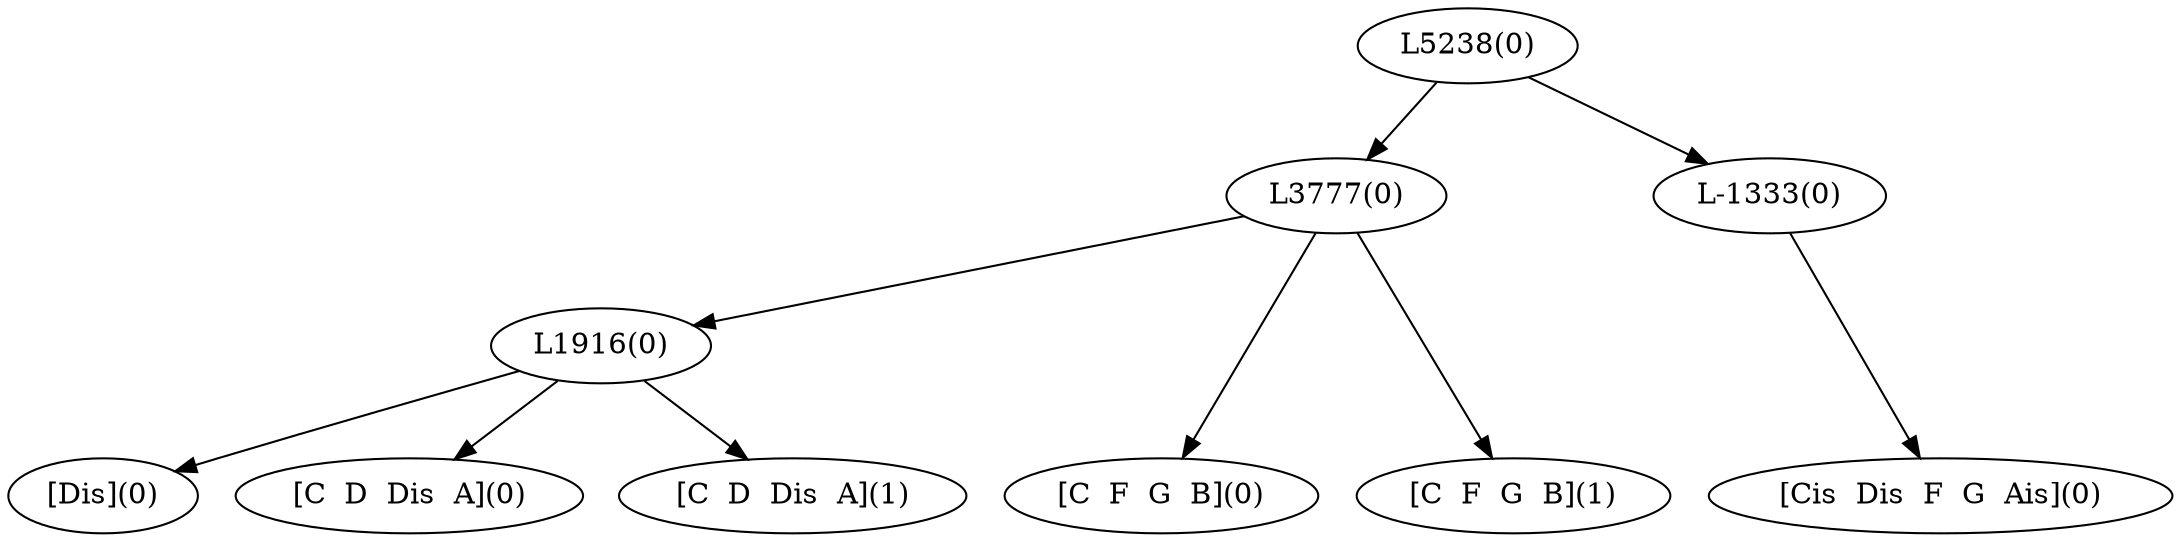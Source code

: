 digraph sample{
"L1916(0)"->"[Dis](0)"
"L1916(0)"->"[C  D  Dis  A](0)"
"L1916(0)"->"[C  D  Dis  A](1)"
"L3777(0)"->"[C  F  G  B](0)"
"L3777(0)"->"L1916(0)"
"L3777(0)"->"[C  F  G  B](1)"
"L-1333(0)"->"[Cis  Dis  F  G  Ais](0)"
"L5238(0)"->"L3777(0)"
"L5238(0)"->"L-1333(0)"
{rank = min; "L5238(0)"}
{rank = same; "L3777(0)"; "L-1333(0)";}
{rank = same; "L1916(0)";}
{rank = max; "[C  D  Dis  A](0)"; "[C  D  Dis  A](1)"; "[C  F  G  B](0)"; "[C  F  G  B](1)"; "[Cis  Dis  F  G  Ais](0)"; "[Dis](0)";}
}